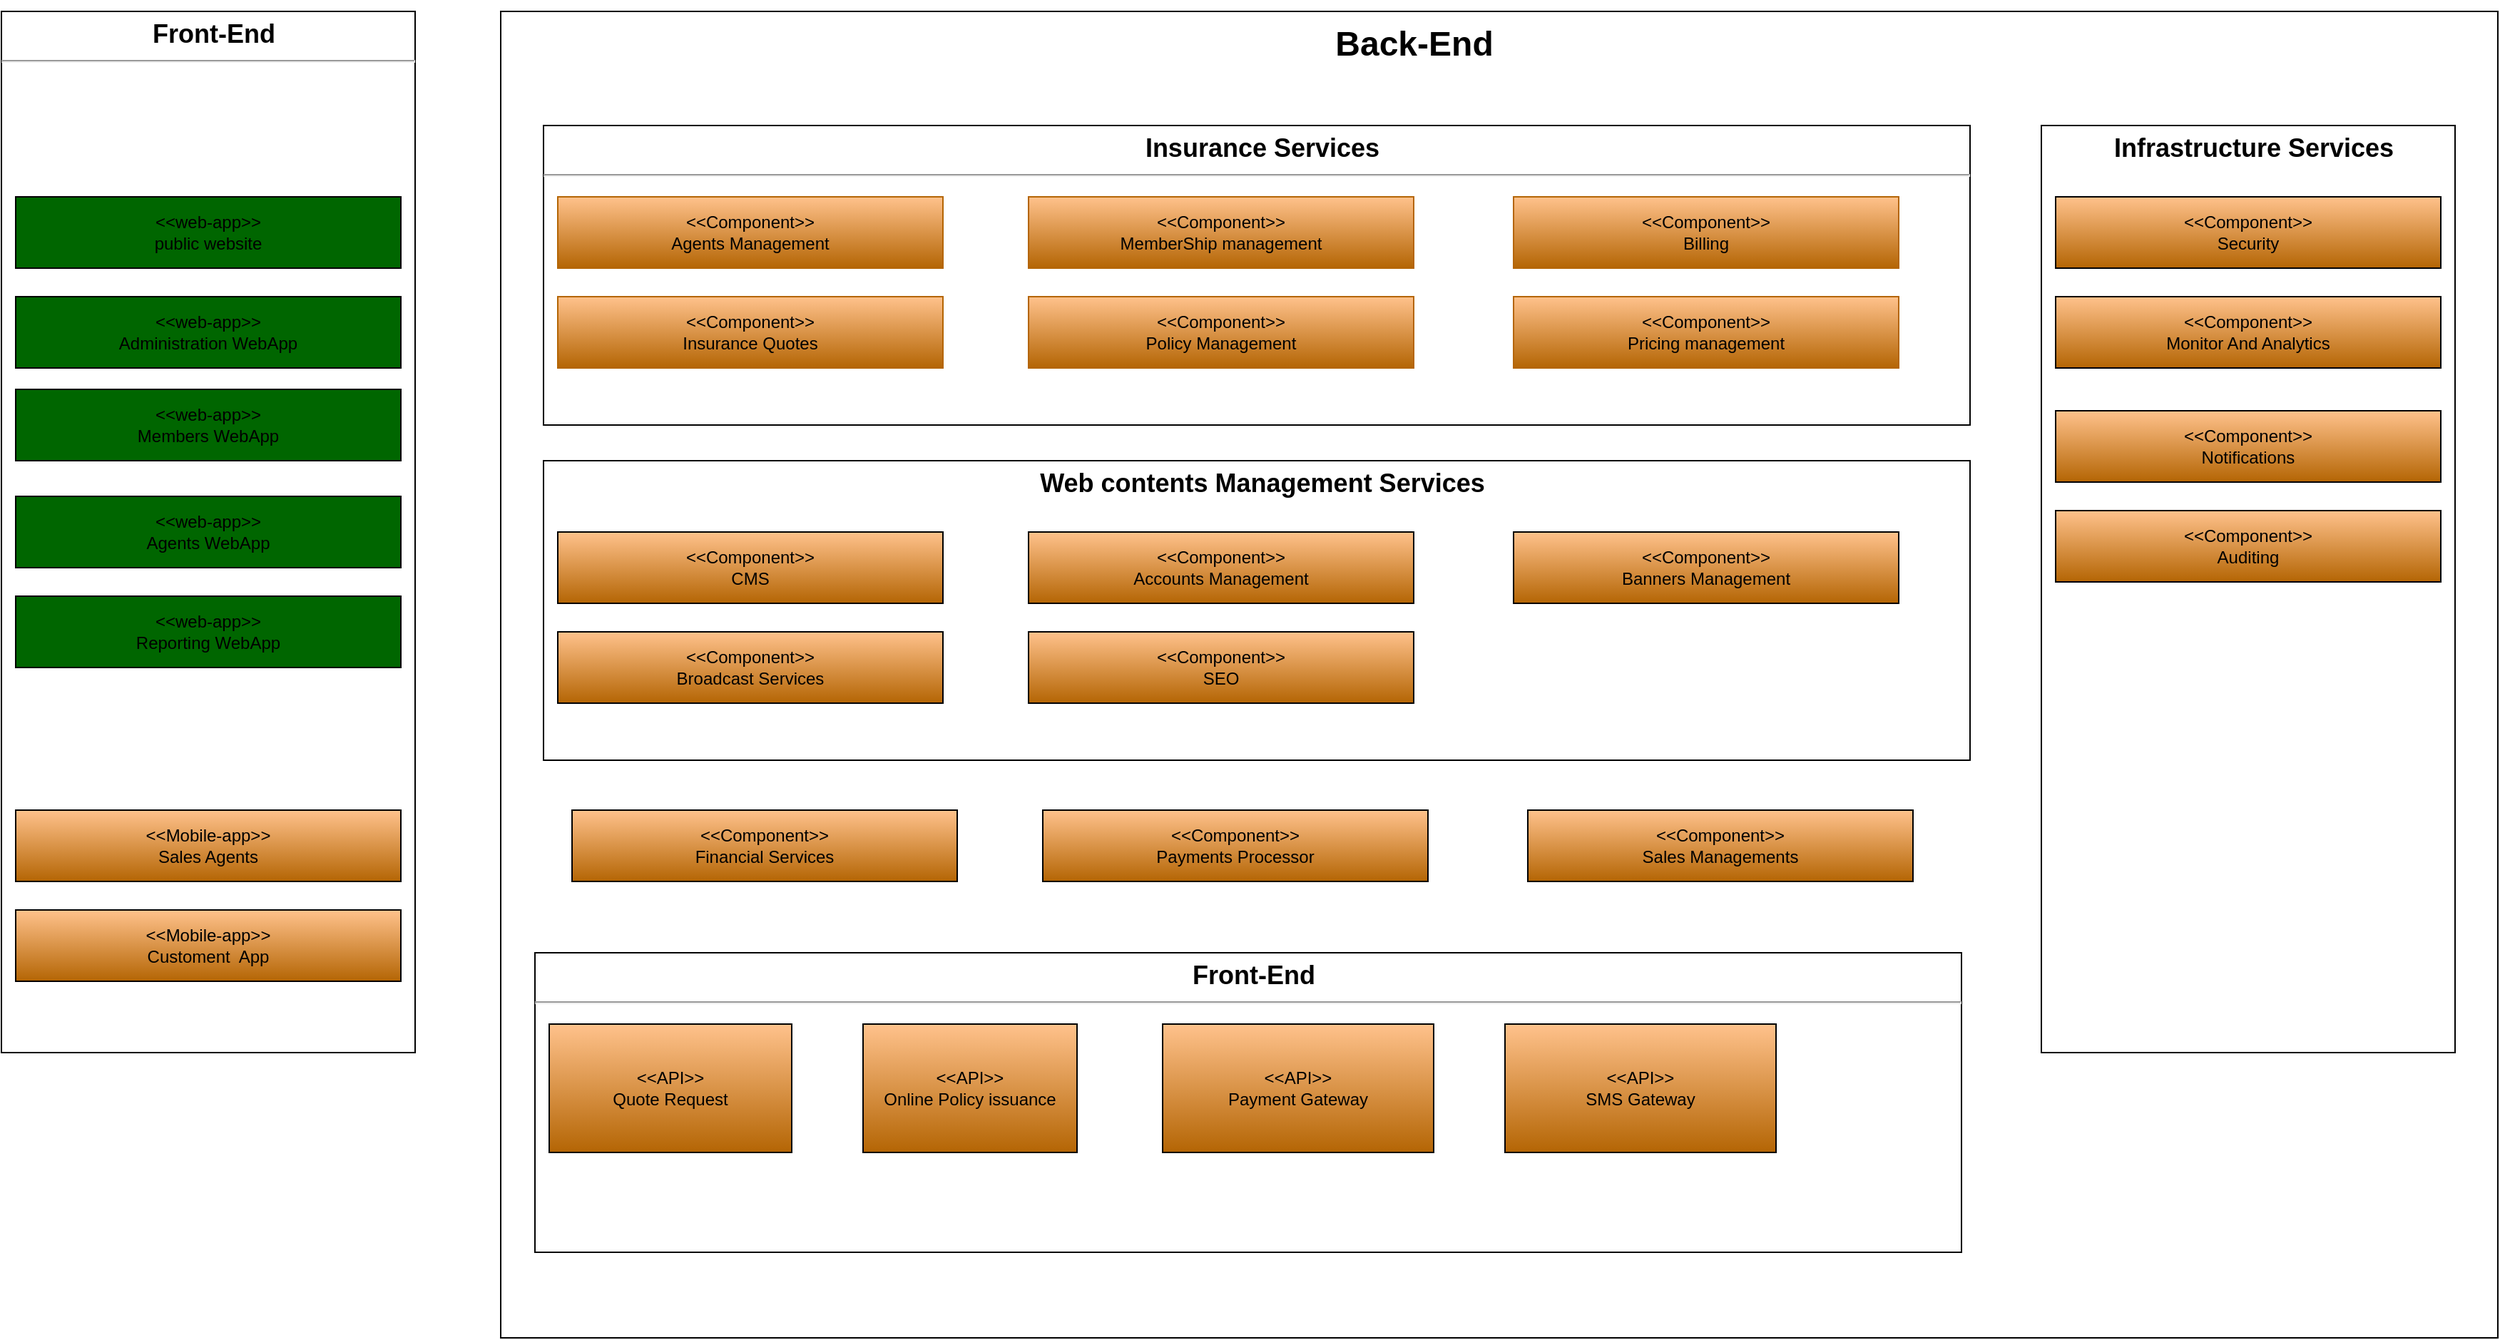 <mxfile version="22.1.3" type="github">
  <diagram name="Page-1" id="JUcxWOryuHZ5mRwL2RTn">
    <mxGraphModel dx="4104" dy="2352" grid="1" gridSize="10" guides="1" tooltips="1" connect="1" arrows="1" fold="1" page="1" pageScale="1" pageWidth="827" pageHeight="1169" math="0" shadow="0">
      <root>
        <mxCell id="0" />
        <mxCell id="1" parent="0" />
        <mxCell id="MAUNU28R5X6QQiyGuLCO-35" value="&lt;h2&gt;&lt;br&gt;&lt;/h2&gt;" style="html=1;whiteSpace=wrap;align=center;" vertex="1" parent="1">
          <mxGeometry x="390" y="20" width="1400" height="930" as="geometry" />
        </mxCell>
        <mxCell id="MAUNU28R5X6QQiyGuLCO-3" value="&lt;p style=&quot;margin:0px;margin-top:6px;text-align:center;&quot;&gt;&lt;/p&gt;&lt;h2 style=&quot;text-align: center; margin: 0px 0px 0px 8px;&quot;&gt;&lt;b&gt;Front-End&lt;/b&gt;&lt;/h2&gt;&lt;hr&gt;&lt;p style=&quot;margin:0px;margin-left:8px;&quot;&gt;&lt;br&gt;&lt;/p&gt;" style="align=left;overflow=fill;html=1;dropTarget=0;whiteSpace=wrap;" vertex="1" parent="1">
          <mxGeometry x="40" y="20" width="290" height="730" as="geometry" />
        </mxCell>
        <mxCell id="MAUNU28R5X6QQiyGuLCO-5" value="&amp;lt;&amp;lt;web-app&amp;gt;&amp;gt;&lt;br&gt;public website" style="html=1;whiteSpace=wrap;fillColor=#006600;" vertex="1" parent="1">
          <mxGeometry x="50" y="150" width="270" height="50" as="geometry" />
        </mxCell>
        <mxCell id="MAUNU28R5X6QQiyGuLCO-6" value="&amp;lt;&amp;lt;web-app&amp;gt;&amp;gt;&lt;br&gt;Agents WebApp" style="html=1;whiteSpace=wrap;fillColor=#006600;" vertex="1" parent="1">
          <mxGeometry x="50" y="360" width="270" height="50" as="geometry" />
        </mxCell>
        <mxCell id="MAUNU28R5X6QQiyGuLCO-7" value="&amp;lt;&amp;lt;web-app&amp;gt;&amp;gt;&lt;br&gt;Members WebApp" style="html=1;whiteSpace=wrap;fillColor=#006600;" vertex="1" parent="1">
          <mxGeometry x="50" y="285" width="270" height="50" as="geometry" />
        </mxCell>
        <mxCell id="MAUNU28R5X6QQiyGuLCO-8" value="&amp;lt;&amp;lt;web-app&amp;gt;&amp;gt;&lt;br&gt;Administration WebApp" style="html=1;whiteSpace=wrap;fillColor=#006600;" vertex="1" parent="1">
          <mxGeometry x="50" y="220" width="270" height="50" as="geometry" />
        </mxCell>
        <mxCell id="MAUNU28R5X6QQiyGuLCO-9" value="&amp;lt;&amp;lt;web-app&amp;gt;&amp;gt;&lt;br&gt;Reporting WebApp" style="html=1;whiteSpace=wrap;fillColor=#006600;" vertex="1" parent="1">
          <mxGeometry x="50" y="430" width="270" height="50" as="geometry" />
        </mxCell>
        <mxCell id="MAUNU28R5X6QQiyGuLCO-10" value="&amp;lt;&amp;lt;Mobile-app&amp;gt;&amp;gt;&lt;br&gt;Sales Agents" style="html=1;whiteSpace=wrap;fillColor=#B46504;gradientColor=#FFC28C;gradientDirection=north;" vertex="1" parent="1">
          <mxGeometry x="50" y="580" width="270" height="50" as="geometry" />
        </mxCell>
        <mxCell id="MAUNU28R5X6QQiyGuLCO-11" value="&amp;lt;&amp;lt;Mobile-app&amp;gt;&amp;gt;&lt;br&gt;Customent&amp;nbsp; App" style="html=1;whiteSpace=wrap;fillColor=#B46504;gradientColor=#FFC28C;gradientDirection=north;" vertex="1" parent="1">
          <mxGeometry x="50" y="650" width="270" height="50" as="geometry" />
        </mxCell>
        <mxCell id="MAUNU28R5X6QQiyGuLCO-13" value="&lt;p style=&quot;margin:0px;margin-top:6px;text-align:center;&quot;&gt;&lt;/p&gt;&lt;h2 style=&quot;text-align: center; margin: 0px 0px 0px 8px;&quot;&gt;&lt;/h2&gt;&lt;h2 style=&quot;text-align: center; margin: 0px 0px 0px 8px;&quot;&gt;&lt;b&gt;Insurance Services&lt;/b&gt;&lt;/h2&gt;&lt;hr&gt;" style="align=left;overflow=fill;html=1;dropTarget=0;whiteSpace=wrap;" vertex="1" parent="1">
          <mxGeometry x="420" y="100" width="1000" height="210" as="geometry" />
        </mxCell>
        <mxCell id="MAUNU28R5X6QQiyGuLCO-14" value="&amp;lt;&amp;lt;Component&amp;gt;&amp;gt;&lt;br&gt;Agents Management" style="html=1;whiteSpace=wrap;fillColor=#B46504;strokeColor=#b46504;gradientColor=#FFC28C;gradientDirection=north;" vertex="1" parent="1">
          <mxGeometry x="430" y="150" width="270" height="50" as="geometry" />
        </mxCell>
        <mxCell id="MAUNU28R5X6QQiyGuLCO-15" value="&amp;lt;&amp;lt;Component&amp;gt;&amp;gt;&lt;br style=&quot;border-color: var(--border-color);&quot;&gt;Policy Management" style="html=1;whiteSpace=wrap;fillColor=#B46504;strokeColor=#b46504;gradientColor=#FFC28C;gradientDirection=north;" vertex="1" parent="1">
          <mxGeometry x="760" y="220" width="270" height="50" as="geometry" />
        </mxCell>
        <mxCell id="MAUNU28R5X6QQiyGuLCO-16" value="&amp;lt;&amp;lt;Component&amp;gt;&amp;gt;&lt;br style=&quot;border-color: var(--border-color);&quot;&gt;MemberShip management" style="html=1;whiteSpace=wrap;fillColor=#B46504;strokeColor=#b46504;gradientColor=#FFC28C;gradientDirection=north;" vertex="1" parent="1">
          <mxGeometry x="760" y="150" width="270" height="50" as="geometry" />
        </mxCell>
        <mxCell id="MAUNU28R5X6QQiyGuLCO-17" value="&amp;lt;&amp;lt;Component&amp;gt;&amp;gt;&lt;br style=&quot;border-color: var(--border-color);&quot;&gt;Insurance Quotes" style="html=1;whiteSpace=wrap;fillColor=#B46504;strokeColor=#b46504;gradientColor=#FFC28C;gradientDirection=north;" vertex="1" parent="1">
          <mxGeometry x="430" y="220" width="270" height="50" as="geometry" />
        </mxCell>
        <mxCell id="MAUNU28R5X6QQiyGuLCO-19" value="&amp;lt;&amp;lt;Component&amp;gt;&amp;gt;&lt;br style=&quot;border-color: var(--border-color);&quot;&gt;Billing" style="html=1;whiteSpace=wrap;fillColor=#B46504;strokeColor=#b46504;gradientColor=#FFC28C;gradientDirection=north;" vertex="1" parent="1">
          <mxGeometry x="1100" y="150" width="270" height="50" as="geometry" />
        </mxCell>
        <mxCell id="MAUNU28R5X6QQiyGuLCO-20" value="&amp;lt;&amp;lt;Component&amp;gt;&amp;gt;&lt;br style=&quot;border-color: var(--border-color);&quot;&gt;Pricing management" style="html=1;whiteSpace=wrap;fillColor=#B46504;strokeColor=#b46504;gradientColor=#FFC28C;gradientDirection=north;" vertex="1" parent="1">
          <mxGeometry x="1100" y="220" width="270" height="50" as="geometry" />
        </mxCell>
        <mxCell id="MAUNU28R5X6QQiyGuLCO-21" value="&lt;p style=&quot;margin:0px;margin-top:6px;text-align:center;&quot;&gt;&lt;/p&gt;&lt;h2 style=&quot;text-align: center; margin: 0px 0px 0px 8px;&quot;&gt;&lt;/h2&gt;&lt;h2 style=&quot;text-align: center; margin: 0px 0px 0px 8px;&quot;&gt;&lt;b&gt;Web contents Management Services&lt;/b&gt;&lt;/h2&gt;" style="align=left;overflow=fill;html=1;dropTarget=0;whiteSpace=wrap;" vertex="1" parent="1">
          <mxGeometry x="420" y="335" width="1000" height="210" as="geometry" />
        </mxCell>
        <mxCell id="MAUNU28R5X6QQiyGuLCO-22" value="&amp;lt;&amp;lt;Component&amp;gt;&amp;gt;&lt;br style=&quot;border-color: var(--border-color);&quot;&gt;CMS" style="html=1;whiteSpace=wrap;fillColor=#B46504;gradientColor=#FFC28C;gradientDirection=north;" vertex="1" parent="1">
          <mxGeometry x="430" y="385" width="270" height="50" as="geometry" />
        </mxCell>
        <mxCell id="MAUNU28R5X6QQiyGuLCO-23" value="&amp;lt;&amp;lt;Component&amp;gt;&amp;gt;&lt;br style=&quot;border-color: var(--border-color);&quot;&gt;SEO" style="html=1;whiteSpace=wrap;fillColor=#B46504;gradientColor=#FFC28C;gradientDirection=north;" vertex="1" parent="1">
          <mxGeometry x="760" y="455" width="270" height="50" as="geometry" />
        </mxCell>
        <mxCell id="MAUNU28R5X6QQiyGuLCO-24" value="&amp;lt;&amp;lt;Component&amp;gt;&amp;gt;&lt;br style=&quot;border-color: var(--border-color);&quot;&gt;Accounts Management" style="html=1;whiteSpace=wrap;fillColor=#B46504;gradientColor=#FFC28C;gradientDirection=north;" vertex="1" parent="1">
          <mxGeometry x="760" y="385" width="270" height="50" as="geometry" />
        </mxCell>
        <mxCell id="MAUNU28R5X6QQiyGuLCO-25" value="&amp;lt;&amp;lt;Component&amp;gt;&amp;gt;&lt;br style=&quot;border-color: var(--border-color);&quot;&gt;Broadcast Services" style="html=1;whiteSpace=wrap;fillColor=#B46504;gradientColor=#FFC28C;gradientDirection=north;" vertex="1" parent="1">
          <mxGeometry x="430" y="455" width="270" height="50" as="geometry" />
        </mxCell>
        <mxCell id="MAUNU28R5X6QQiyGuLCO-26" value="&amp;lt;&amp;lt;Component&amp;gt;&amp;gt;&lt;br style=&quot;border-color: var(--border-color);&quot;&gt;Banners Management" style="html=1;whiteSpace=wrap;fillColor=#B46504;gradientColor=#FFC28C;gradientDirection=north;" vertex="1" parent="1">
          <mxGeometry x="1100" y="385" width="270" height="50" as="geometry" />
        </mxCell>
        <mxCell id="MAUNU28R5X6QQiyGuLCO-28" value="&lt;p style=&quot;margin:0px;margin-top:6px;text-align:center;&quot;&gt;&lt;/p&gt;&lt;h2 style=&quot;text-align: center; margin: 0px 0px 0px 8px;&quot;&gt;&lt;b&gt;Front-End&lt;/b&gt;&lt;/h2&gt;&lt;hr&gt;&lt;p style=&quot;margin:0px;margin-left:8px;&quot;&gt;&lt;br&gt;&lt;/p&gt;" style="align=left;overflow=fill;html=1;dropTarget=0;whiteSpace=wrap;" vertex="1" parent="1">
          <mxGeometry x="414" y="680" width="1000" height="210" as="geometry" />
        </mxCell>
        <mxCell id="MAUNU28R5X6QQiyGuLCO-29" value="&amp;lt;&amp;lt;API&amp;gt;&amp;gt;&lt;br&gt;Quote Request" style="html=1;whiteSpace=wrap;fillColor=#B46504;gradientColor=#FFC28C;gradientDirection=north;" vertex="1" parent="1">
          <mxGeometry x="424" y="730" width="170" height="90" as="geometry" />
        </mxCell>
        <mxCell id="MAUNU28R5X6QQiyGuLCO-31" value="&amp;lt;&amp;lt;API&amp;gt;&amp;gt;&lt;br style=&quot;border-color: var(--border-color);&quot;&gt;Online Policy issuance" style="html=1;whiteSpace=wrap;fillColor=#B46504;gradientColor=#FFC28C;gradientDirection=north;" vertex="1" parent="1">
          <mxGeometry x="644" y="730" width="150" height="90" as="geometry" />
        </mxCell>
        <mxCell id="MAUNU28R5X6QQiyGuLCO-32" value="&amp;lt;&amp;lt;API&amp;gt;&amp;gt;&lt;br style=&quot;border-color: var(--border-color);&quot;&gt;SMS Gateway" style="html=1;whiteSpace=wrap;fillColor=#B46504;gradientColor=#FFC28C;gradientDirection=north;" vertex="1" parent="1">
          <mxGeometry x="1094" y="730" width="190" height="90" as="geometry" />
        </mxCell>
        <mxCell id="MAUNU28R5X6QQiyGuLCO-33" value="&amp;lt;&amp;lt;API&amp;gt;&amp;gt;&lt;br style=&quot;border-color: var(--border-color);&quot;&gt;Payment Gateway" style="html=1;whiteSpace=wrap;fillColor=#B46504;gradientColor=#FFC28C;gradientDirection=north;" vertex="1" parent="1">
          <mxGeometry x="854" y="730" width="190" height="90" as="geometry" />
        </mxCell>
        <mxCell id="MAUNU28R5X6QQiyGuLCO-36" value="&amp;lt;&amp;lt;Component&amp;gt;&amp;gt;&lt;br style=&quot;border-color: var(--border-color);&quot;&gt;Sales Managements" style="html=1;whiteSpace=wrap;fillColor=#B46504;gradientColor=#FFC28C;gradientDirection=north;" vertex="1" parent="1">
          <mxGeometry x="1110" y="580" width="270" height="50" as="geometry" />
        </mxCell>
        <mxCell id="MAUNU28R5X6QQiyGuLCO-37" value="&amp;lt;&amp;lt;Component&amp;gt;&amp;gt;&lt;br style=&quot;border-color: var(--border-color);&quot;&gt;Payments Processor" style="html=1;whiteSpace=wrap;fillColor=#B46504;gradientColor=#FFC28C;gradientDirection=north;" vertex="1" parent="1">
          <mxGeometry x="770" y="580" width="270" height="50" as="geometry" />
        </mxCell>
        <mxCell id="MAUNU28R5X6QQiyGuLCO-38" value="&amp;lt;&amp;lt;Component&amp;gt;&amp;gt;&lt;br style=&quot;border-color: var(--border-color);&quot;&gt;Financial Services" style="html=1;whiteSpace=wrap;fillColor=#B46504;gradientColor=#FFC28C;gradientDirection=north;" vertex="1" parent="1">
          <mxGeometry x="440" y="580" width="270" height="50" as="geometry" />
        </mxCell>
        <mxCell id="MAUNU28R5X6QQiyGuLCO-39" value="&lt;p style=&quot;margin:0px;margin-top:6px;text-align:center;&quot;&gt;&lt;/p&gt;&lt;h2 style=&quot;text-align: center; margin: 0px 0px 0px 8px;&quot;&gt;&lt;/h2&gt;&lt;h2 style=&quot;text-align: center; margin: 0px 0px 0px 8px;&quot;&gt;Infrastructure Services&lt;/h2&gt;" style="align=left;overflow=fill;html=1;dropTarget=0;whiteSpace=wrap;" vertex="1" parent="1">
          <mxGeometry x="1470" y="100" width="290" height="650" as="geometry" />
        </mxCell>
        <mxCell id="MAUNU28R5X6QQiyGuLCO-45" value="&amp;lt;&amp;lt;Component&amp;gt;&amp;gt;&lt;br style=&quot;border-color: var(--border-color);&quot;&gt;Notifications" style="html=1;whiteSpace=wrap;fillColor=#B46504;gradientColor=#FFC28C;gradientDirection=north;" vertex="1" parent="1">
          <mxGeometry x="1480" y="300" width="270" height="50" as="geometry" />
        </mxCell>
        <mxCell id="MAUNU28R5X6QQiyGuLCO-46" value="&amp;lt;&amp;lt;Component&amp;gt;&amp;gt;&lt;br style=&quot;border-color: var(--border-color);&quot;&gt;Auditing" style="html=1;whiteSpace=wrap;fillColor=#B46504;gradientColor=#FFC28C;gradientDirection=north;" vertex="1" parent="1">
          <mxGeometry x="1480" y="370" width="270" height="50" as="geometry" />
        </mxCell>
        <mxCell id="MAUNU28R5X6QQiyGuLCO-47" value="&lt;h1&gt;Back-End&lt;/h1&gt;" style="text;align=center;fontStyle=1;verticalAlign=middle;spacingLeft=3;spacingRight=3;strokeColor=none;rotatable=0;points=[[0,0.5],[1,0.5]];portConstraint=eastwest;html=1;" vertex="1" parent="1">
          <mxGeometry x="990" y="30" width="80" height="26" as="geometry" />
        </mxCell>
        <mxCell id="MAUNU28R5X6QQiyGuLCO-48" value="&amp;lt;&amp;lt;Component&amp;gt;&amp;gt;&lt;br style=&quot;border-color: var(--border-color);&quot;&gt;Security" style="html=1;whiteSpace=wrap;fillColor=#B46504;gradientColor=#FFC28C;gradientDirection=north;" vertex="1" parent="1">
          <mxGeometry x="1480" y="150" width="270" height="50" as="geometry" />
        </mxCell>
        <mxCell id="MAUNU28R5X6QQiyGuLCO-49" value="&amp;lt;&amp;lt;Component&amp;gt;&amp;gt;&lt;br style=&quot;border-color: var(--border-color);&quot;&gt;Monitor And Analytics" style="html=1;whiteSpace=wrap;fillColor=#B46504;gradientColor=#FFC28C;gradientDirection=north;" vertex="1" parent="1">
          <mxGeometry x="1480" y="220" width="270" height="50" as="geometry" />
        </mxCell>
      </root>
    </mxGraphModel>
  </diagram>
</mxfile>
